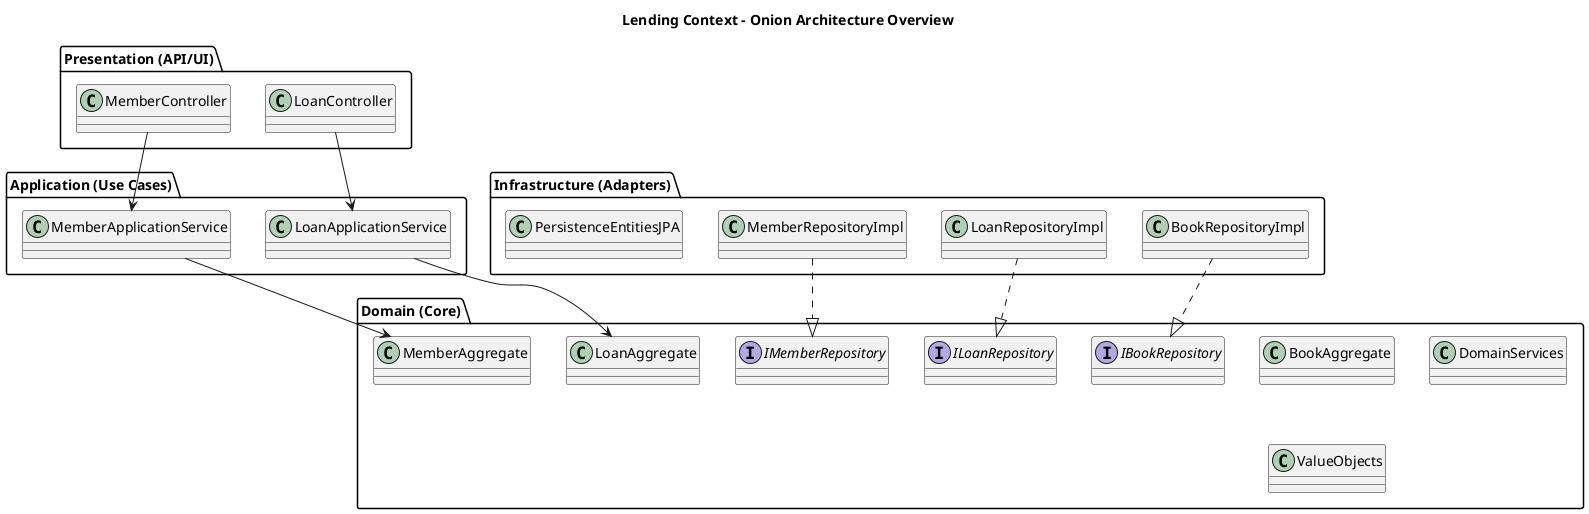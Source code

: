 @startuml OnionArchitectureOverview
title Lending Context - Onion Architecture Overview

package "Presentation (API/UI)" {
  class LoanController
  class MemberController
}

package "Application (Use Cases)" {
  class LoanApplicationService
  class MemberApplicationService
}

package "Domain (Core)" {
  class LoanAggregate
  class MemberAggregate
  class BookAggregate
  class DomainServices
  class ValueObjects
  interface ILoanRepository
  interface IMemberRepository
  interface IBookRepository
}

package "Infrastructure (Adapters)" {
  class LoanRepositoryImpl
  class MemberRepositoryImpl
  class BookRepositoryImpl
  class PersistenceEntitiesJPA
}

LoanController --> LoanApplicationService
MemberController --> MemberApplicationService
LoanApplicationService --> LoanAggregate
MemberApplicationService --> MemberAggregate
LoanRepositoryImpl ..|> ILoanRepository
MemberRepositoryImpl ..|> IMemberRepository
BookRepositoryImpl ..|> IBookRepository

@enduml
